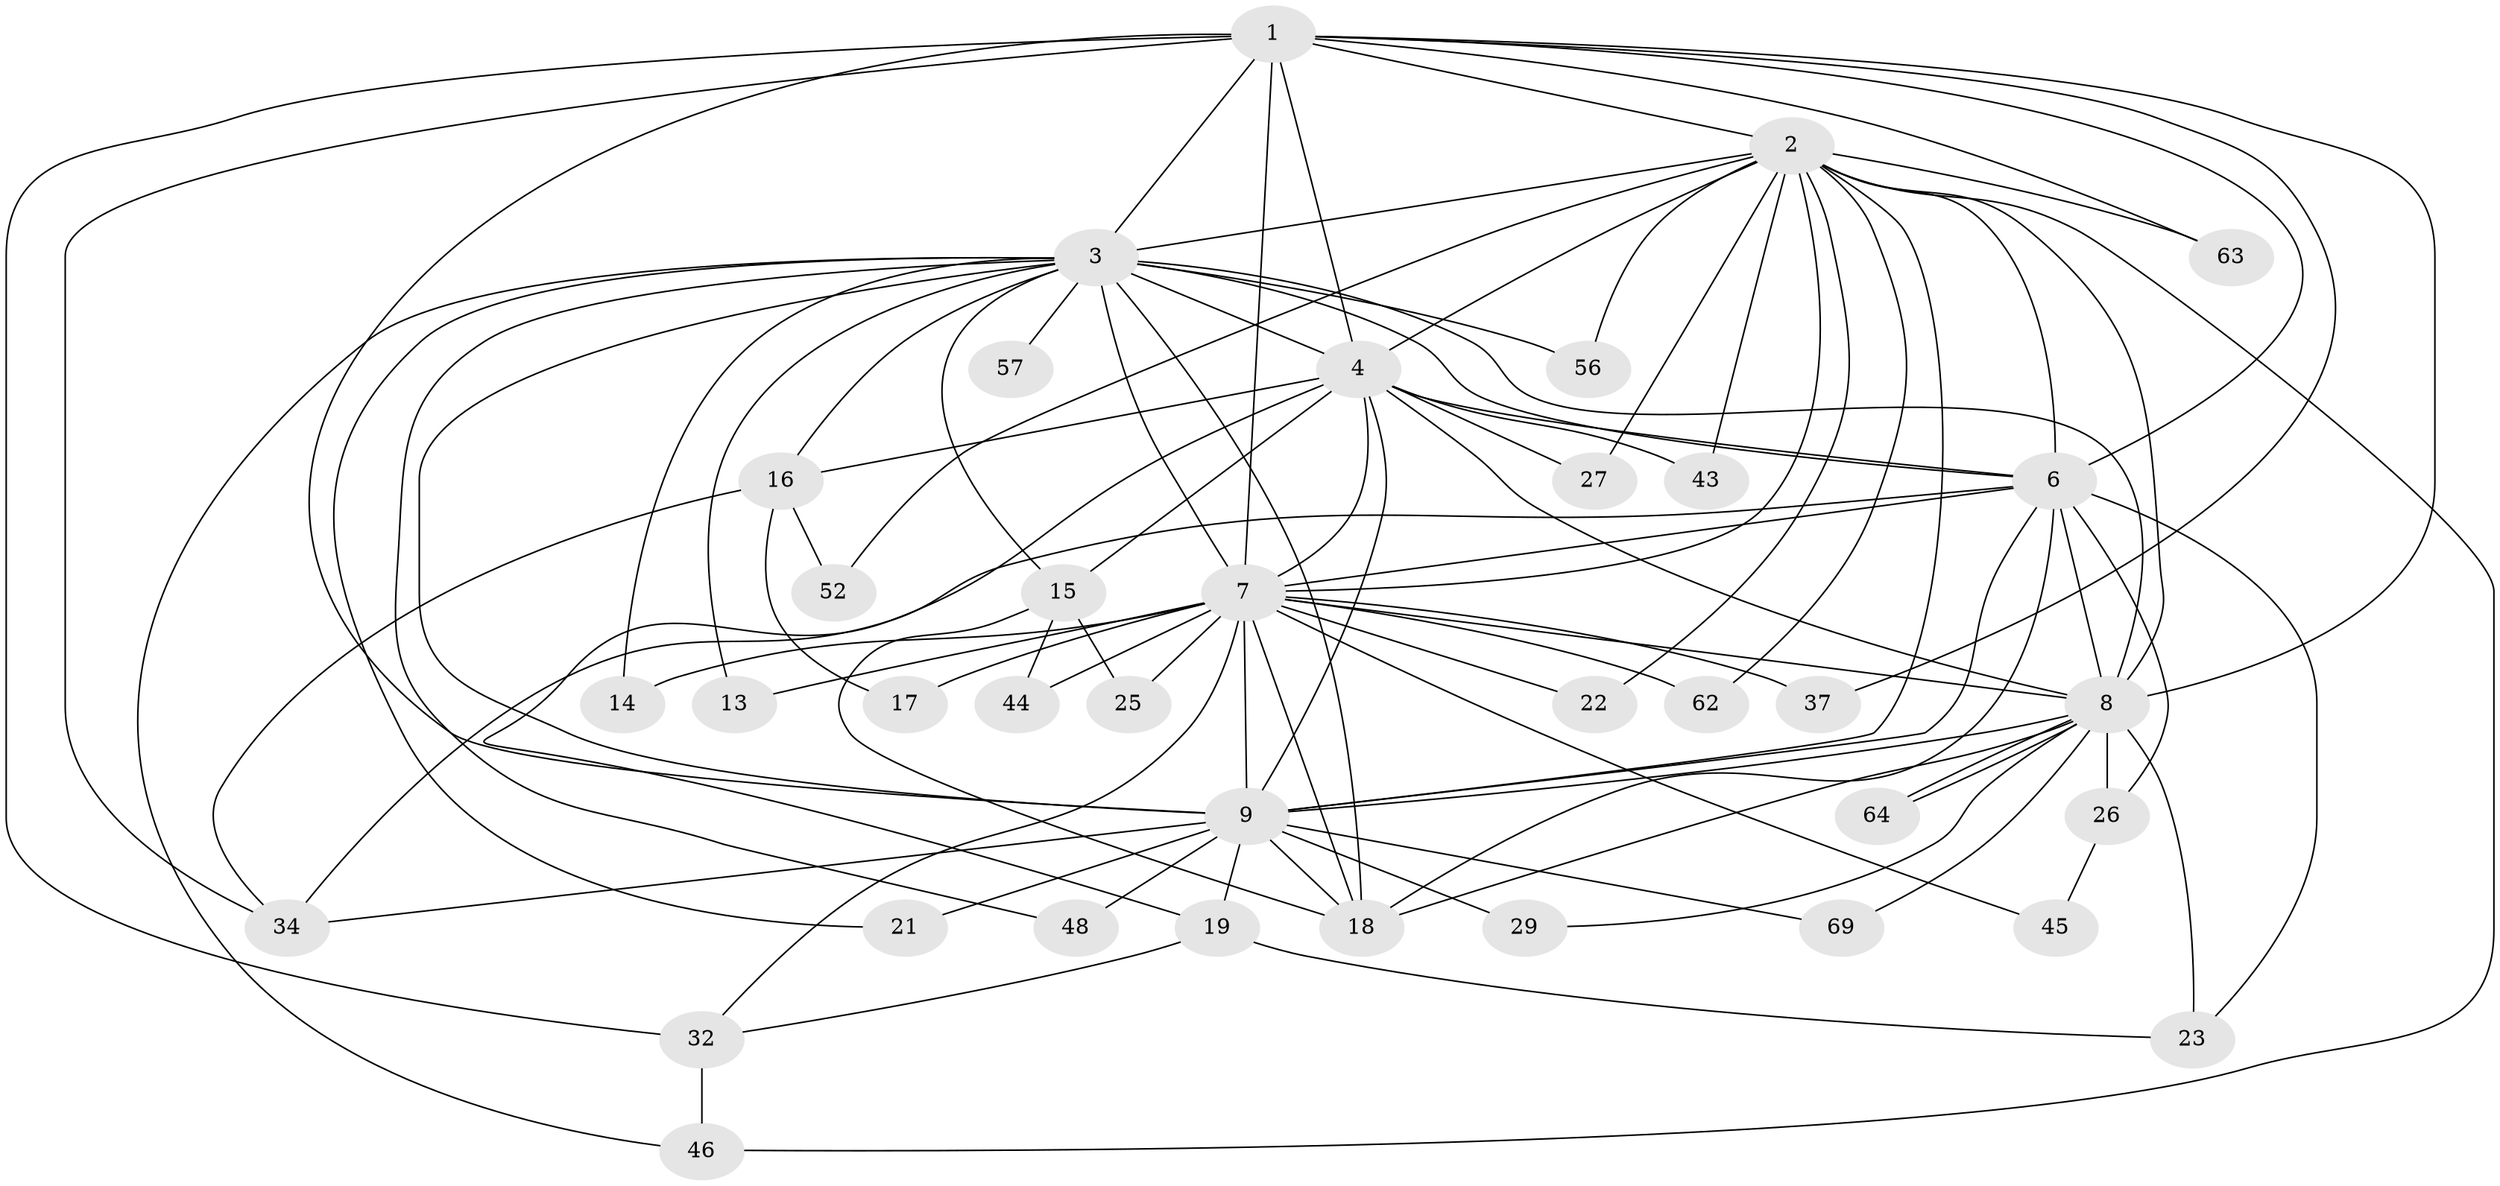 // original degree distribution, {17: 0.04054054054054054, 16: 0.04054054054054054, 19: 0.02702702702702703, 20: 0.013513513513513514, 21: 0.013513513513513514, 4: 0.06756756756756757, 2: 0.5945945945945946, 3: 0.12162162162162163, 5: 0.06756756756756757, 8: 0.013513513513513514}
// Generated by graph-tools (version 1.1) at 2025/13/03/09/25 04:13:54]
// undirected, 37 vertices, 94 edges
graph export_dot {
graph [start="1"]
  node [color=gray90,style=filled];
  1;
  2 [super="+51"];
  3 [super="+55+71+73+5"];
  4 [super="+72"];
  6;
  7 [super="+49+10+70+20+41+42"];
  8 [super="+31+30"];
  9 [super="+12+53"];
  13;
  14;
  15;
  16;
  17;
  18 [super="+59+39+54"];
  19;
  21;
  22;
  23 [super="+33+28"];
  25;
  26;
  27;
  29;
  32 [super="+58"];
  34 [super="+65"];
  37;
  43;
  44;
  45;
  46;
  48;
  52;
  56;
  57;
  62;
  63;
  64;
  69;
  1 -- 2;
  1 -- 3 [weight=5];
  1 -- 4;
  1 -- 6;
  1 -- 7 [weight=3];
  1 -- 8;
  1 -- 9;
  1 -- 32;
  1 -- 37;
  1 -- 63;
  1 -- 34;
  2 -- 3 [weight=2];
  2 -- 4;
  2 -- 6 [weight=2];
  2 -- 7 [weight=2];
  2 -- 8;
  2 -- 9;
  2 -- 22;
  2 -- 27;
  2 -- 43;
  2 -- 52;
  2 -- 56;
  2 -- 62;
  2 -- 63;
  2 -- 46;
  3 -- 4 [weight=3];
  3 -- 6 [weight=3];
  3 -- 7 [weight=8];
  3 -- 8 [weight=4];
  3 -- 9 [weight=4];
  3 -- 13;
  3 -- 15;
  3 -- 48;
  3 -- 56;
  3 -- 14;
  3 -- 46;
  3 -- 16;
  3 -- 18;
  3 -- 21;
  3 -- 57 [weight=2];
  4 -- 6;
  4 -- 7 [weight=2];
  4 -- 8;
  4 -- 9 [weight=3];
  4 -- 15;
  4 -- 16;
  4 -- 19;
  4 -- 27;
  4 -- 43;
  6 -- 7 [weight=3];
  6 -- 8;
  6 -- 9;
  6 -- 23;
  6 -- 26;
  6 -- 34;
  6 -- 18;
  7 -- 8 [weight=3];
  7 -- 9 [weight=3];
  7 -- 13;
  7 -- 14 [weight=2];
  7 -- 17;
  7 -- 32;
  7 -- 18;
  7 -- 25;
  7 -- 62;
  7 -- 37;
  7 -- 22;
  7 -- 45;
  7 -- 44;
  8 -- 9 [weight=2];
  8 -- 23 [weight=2];
  8 -- 26;
  8 -- 29;
  8 -- 64;
  8 -- 64;
  8 -- 69;
  8 -- 18;
  9 -- 18;
  9 -- 19;
  9 -- 21;
  9 -- 29;
  9 -- 48;
  9 -- 69;
  9 -- 34;
  15 -- 25;
  15 -- 44;
  15 -- 18;
  16 -- 17;
  16 -- 34;
  16 -- 52;
  19 -- 23;
  19 -- 32;
  26 -- 45;
  32 -- 46;
}
